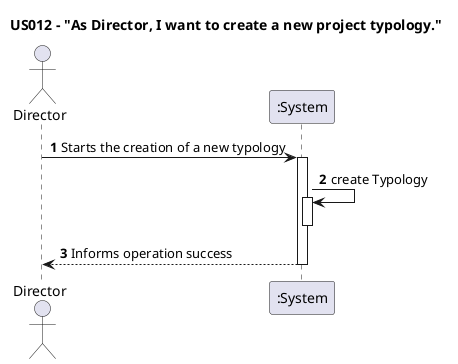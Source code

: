 @startuml

title US012 - "As Director, I want to create a new project typology."

autoactivate on
autonumber

actor "Director" as Director
participant ":System" as System

Director -> System: Starts the creation of a new typology
System -> System: create Typology
deactivate
return Informs operation success

@enduml